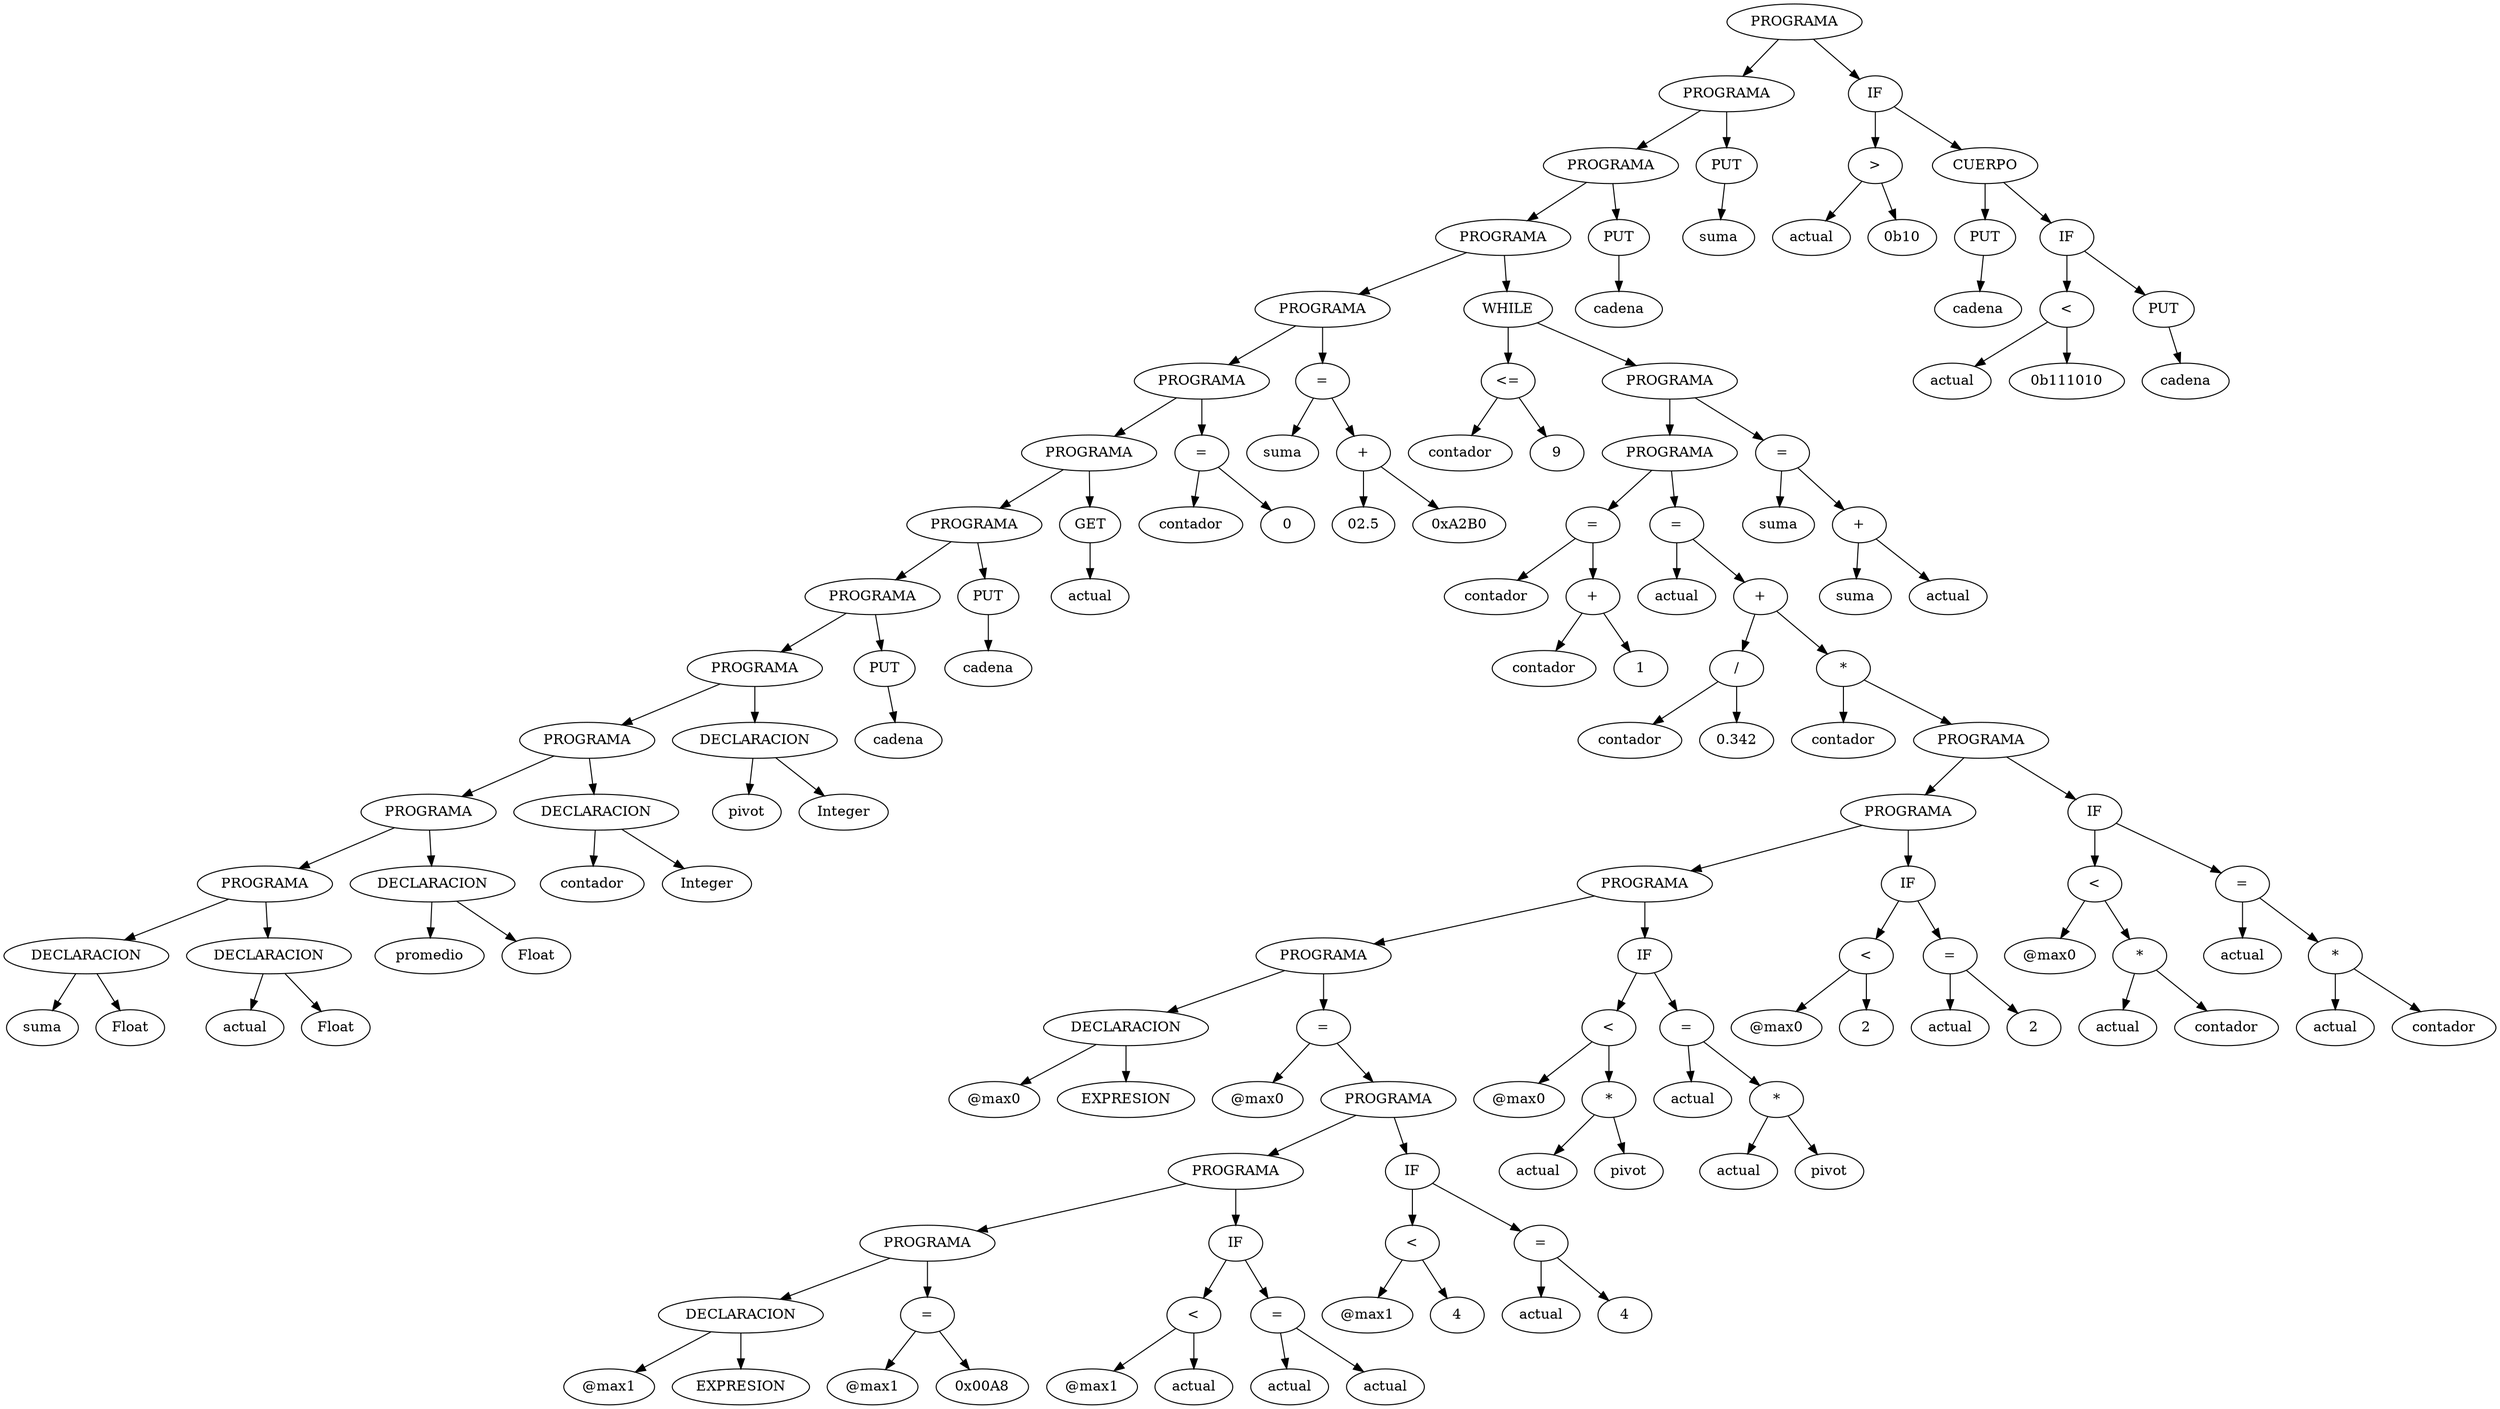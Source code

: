 digraph tree {
 1 [label="PROGRAMA"];
 1 -> 2;
 2 [label="PROGRAMA"];
 2 -> 4;
 4 [label="PROGRAMA"];
 4 -> 8;
 8 [label="PROGRAMA"];
 8 -> 16;
 16 [label="PROGRAMA"];
 16 -> 32;
 32 [label="PROGRAMA"];
 32 -> 64;
 64 [label="PROGRAMA"];
 64 -> 128;
 128 [label="PROGRAMA"];
 128 -> 256;
 256 [label="PROGRAMA"];
 256 -> 512;
 512 [label="PROGRAMA"];
 512 -> 1024;
 1024 [label="PROGRAMA"];
 1024 -> 2048;
 2048 [label="PROGRAMA"];
 2048 -> 4096;
 4096 [label="PROGRAMA"];
 4096 -> 8192;
 8192 [label="DECLARACION"];
 8192 -> 16384;
 16384 [label="suma"];
 8192 -> 16385;
 16385 [label="Float"];
 4096 -> 8193;
 8193 [label="DECLARACION"];
 8193 -> 16386;
 16386 [label="actual"];
 8193 -> 16387;
 16387 [label="Float"];
 2048 -> 4097;
 4097 [label="DECLARACION"];
 4097 -> 8194;
 8194 [label="promedio"];
 4097 -> 8195;
 8195 [label="Float"];
 1024 -> 2049;
 2049 [label="DECLARACION"];
 2049 -> 4098;
 4098 [label="contador"];
 2049 -> 4099;
 4099 [label="Integer"];
 512 -> 1025;
 1025 [label="DECLARACION"];
 1025 -> 2050;
 2050 [label="pivot"];
 1025 -> 2051;
 2051 [label="Integer"];
 256 -> 513;
 513 [label="PUT"];
 513 -> 1026;
 1026 [label="cadena"];
 128 -> 257;
 257 [label="PUT"];
 257 -> 514;
 514 [label="cadena"];
 64 -> 129;
 129 [label="GET"];
 129 -> 258;
 258 [label="actual"];
 32 -> 65;
 65 [label="="];
 65 -> 130;
 130 [label="contador"];
 65 -> 131;
 131 [label="0"];
 16 -> 33;
 33 [label="="];
 33 -> 66;
 66 [label="suma"];
 33 -> 67;
 67 [label="+"];
 67 -> 134;
 134 [label="02.5"];
 67 -> 135;
 135 [label="0xA2B0"];
 8 -> 17;
 17 [label="WHILE"];
 17 -> 34;
 34 [label="<="];
 34 -> 68;
 68 [label="contador"];
 34 -> 69;
 69 [label="9"];
 17 -> 35;
 35 [label="PROGRAMA"];
 35 -> 70;
 70 [label="PROGRAMA"];
 70 -> 140;
 140 [label="="];
 140 -> 280;
 280 [label="contador"];
 140 -> 281;
 281 [label="+"];
 281 -> 562;
 562 [label="contador"];
 281 -> 563;
 563 [label="1"];
 70 -> 141;
 141 [label="="];
 141 -> 282;
 282 [label="actual"];
 141 -> 283;
 283 [label="+"];
 283 -> 566;
 566 [label="/"];
 566 -> 1132;
 1132 [label="contador"];
 566 -> 1133;
 1133 [label="0.342"];
 283 -> 567;
 567 [label="*"];
 567 -> 1134;
 1134 [label="contador"];
 567 -> 1135;
 1135 [label="PROGRAMA"];
 1135 -> 2270;
 2270 [label="PROGRAMA"];
 2270 -> 4540;
 4540 [label="PROGRAMA"];
 4540 -> 9080;
 9080 [label="PROGRAMA"];
 9080 -> 18160;
 18160 [label="DECLARACION"];
 18160 -> 36320;
 36320 [label="@max0"];
 18160 -> 36321;
 36321 [label="EXPRESION"];
 9080 -> 18161;
 18161 [label="="];
 18161 -> 36322;
 36322 [label="@max0"];
 18161 -> 36323;
 36323 [label="PROGRAMA"];
 36323 -> 72646;
 72646 [label="PROGRAMA"];
 72646 -> 145292;
 145292 [label="PROGRAMA"];
 145292 -> 290584;
 290584 [label="DECLARACION"];
 290584 -> 581168;
 581168 [label="@max1"];
 290584 -> 581169;
 581169 [label="EXPRESION"];
 145292 -> 290585;
 290585 [label="="];
 290585 -> 581170;
 581170 [label="@max1"];
 290585 -> 581171;
 581171 [label="0x00A8"];
 72646 -> 145293;
 145293 [label="IF"];
 145293 -> 290586;
 290586 [label="<"];
 290586 -> 581172;
 581172 [label="@max1"];
 290586 -> 581173;
 581173 [label="actual"];
 145293 -> 290587;
 290587 [label="="];
 290587 -> 581174;
 581174 [label="actual"];
 290587 -> 581175;
 581175 [label="actual"];
 36323 -> 72647;
 72647 [label="IF"];
 72647 -> 145294;
 145294 [label="<"];
 145294 -> 290588;
 290588 [label="@max1"];
 145294 -> 290589;
 290589 [label="4"];
 72647 -> 145295;
 145295 [label="="];
 145295 -> 290590;
 290590 [label="actual"];
 145295 -> 290591;
 290591 [label="4"];
 4540 -> 9081;
 9081 [label="IF"];
 9081 -> 18162;
 18162 [label="<"];
 18162 -> 36324;
 36324 [label="@max0"];
 18162 -> 36325;
 36325 [label="*"];
 36325 -> 72650;
 72650 [label="actual"];
 36325 -> 72651;
 72651 [label="pivot"];
 9081 -> 18163;
 18163 [label="="];
 18163 -> 36326;
 36326 [label="actual"];
 18163 -> 36327;
 36327 [label="*"];
 36327 -> 72654;
 72654 [label="actual"];
 36327 -> 72655;
 72655 [label="pivot"];
 2270 -> 4541;
 4541 [label="IF"];
 4541 -> 9082;
 9082 [label="<"];
 9082 -> 18164;
 18164 [label="@max0"];
 9082 -> 18165;
 18165 [label="2"];
 4541 -> 9083;
 9083 [label="="];
 9083 -> 18166;
 18166 [label="actual"];
 9083 -> 18167;
 18167 [label="2"];
 1135 -> 2271;
 2271 [label="IF"];
 2271 -> 4542;
 4542 [label="<"];
 4542 -> 9084;
 9084 [label="@max0"];
 4542 -> 9085;
 9085 [label="*"];
 9085 -> 18170;
 18170 [label="actual"];
 9085 -> 18171;
 18171 [label="contador"];
 2271 -> 4543;
 4543 [label="="];
 4543 -> 9086;
 9086 [label="actual"];
 4543 -> 9087;
 9087 [label="*"];
 9087 -> 18174;
 18174 [label="actual"];
 9087 -> 18175;
 18175 [label="contador"];
 35 -> 71;
 71 [label="="];
 71 -> 142;
 142 [label="suma"];
 71 -> 143;
 143 [label="+"];
 143 -> 286;
 286 [label="suma"];
 143 -> 287;
 287 [label="actual"];
 4 -> 9;
 9 [label="PUT"];
 9 -> 18;
 18 [label="cadena"];
 2 -> 5;
 5 [label="PUT"];
 5 -> 10;
 10 [label="suma"];
 1 -> 3;
 3 [label="IF"];
 3 -> 6;
 6 [label=">"];
 6 -> 12;
 12 [label="actual"];
 6 -> 13;
 13 [label="0b10"];
 3 -> 7;
 7 [label="CUERPO"];
 7 -> 14;
 14 [label="PUT"];
 14 -> 28;
 28 [label="cadena"];
 7 -> 15;
 15 [label="IF"];
 15 -> 30;
 30 [label="<"];
 30 -> 60;
 60 [label="actual"];
 30 -> 61;
 61 [label="0b111010"];
 15 -> 31;
 31 [label="PUT"];
 31 -> 62;
 62 [label="cadena"];
}
